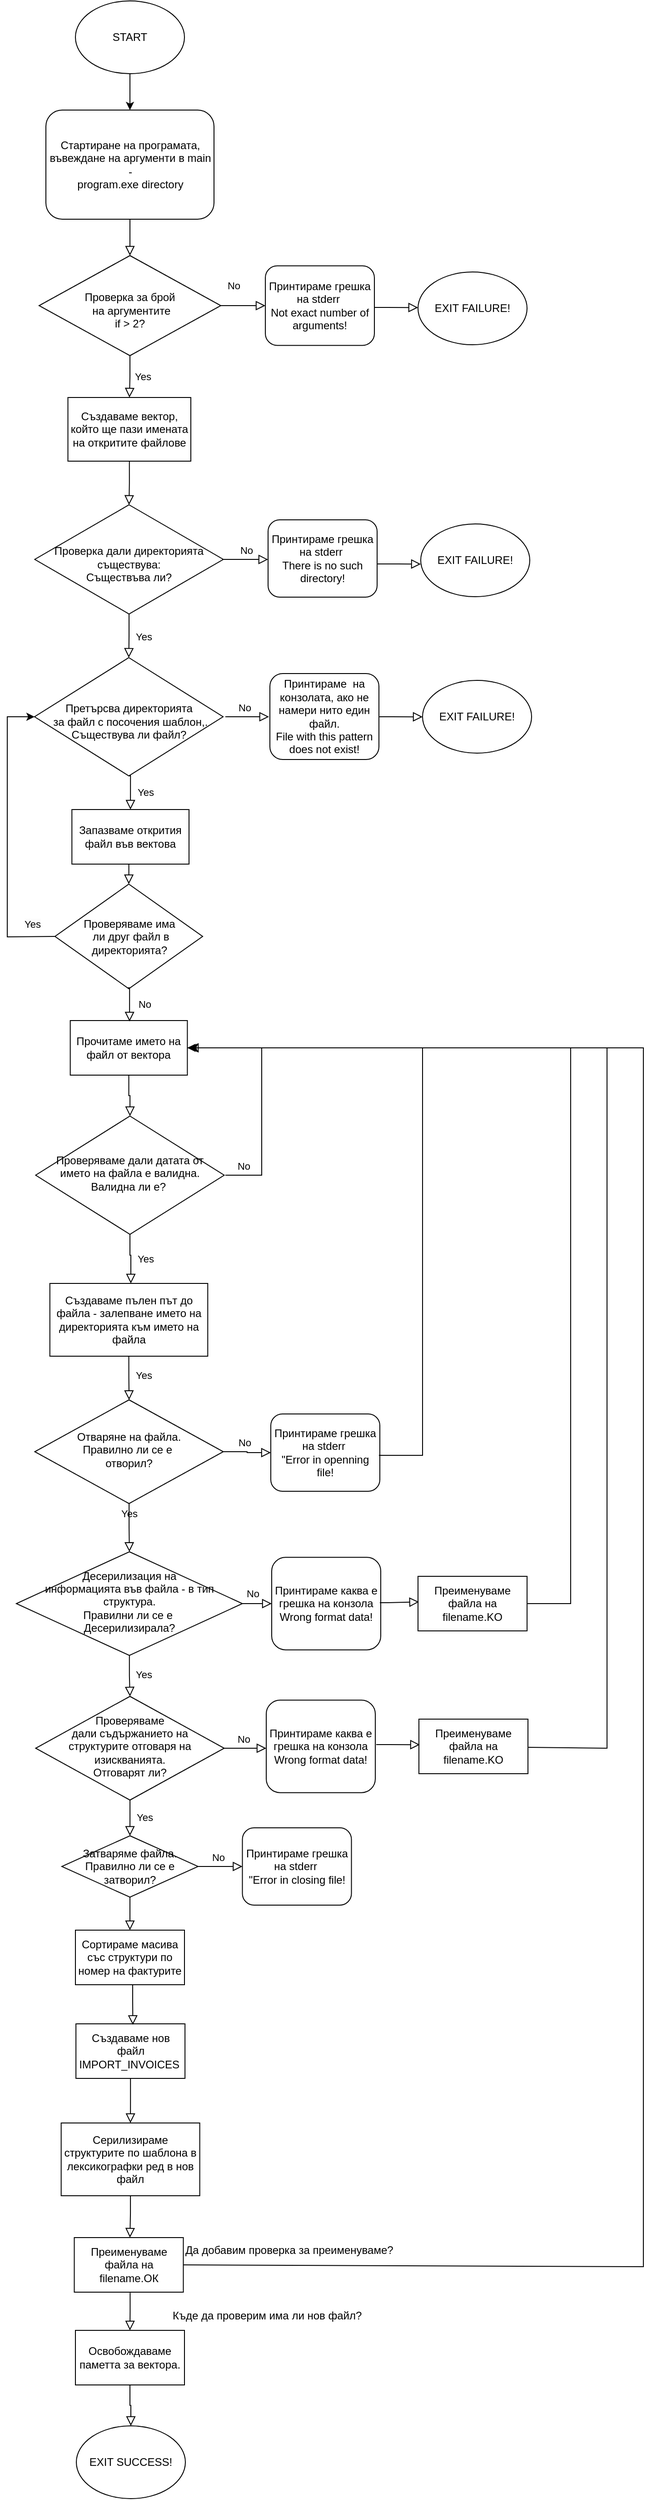 <mxfile version="20.8.4" type="device" pages="2"><diagram id="C5RBs43oDa-KdzZeNtuy" name="Page-1"><mxGraphModel dx="176" dy="1261" grid="1" gridSize="10" guides="1" tooltips="1" connect="1" arrows="1" fold="1" page="1" pageScale="1" pageWidth="827" pageHeight="1169" math="0" shadow="0"><root><mxCell id="WIyWlLk6GJQsqaUBKTNV-0"/><mxCell id="WIyWlLk6GJQsqaUBKTNV-1" parent="WIyWlLk6GJQsqaUBKTNV-0"/><mxCell id="WIyWlLk6GJQsqaUBKTNV-2" value="" style="rounded=0;html=1;jettySize=auto;orthogonalLoop=1;fontSize=11;endArrow=block;endFill=0;endSize=8;strokeWidth=1;shadow=0;labelBackgroundColor=none;edgeStyle=orthogonalEdgeStyle;" parent="WIyWlLk6GJQsqaUBKTNV-1" source="WIyWlLk6GJQsqaUBKTNV-3" target="WIyWlLk6GJQsqaUBKTNV-6" edge="1"><mxGeometry relative="1" as="geometry"/></mxCell><mxCell id="WIyWlLk6GJQsqaUBKTNV-3" value="Стартиране на програмата, въвеждане на аргументи в main -&lt;br&gt;program.exe directory" style="rounded=1;whiteSpace=wrap;html=1;fontSize=12;glass=0;strokeWidth=1;shadow=0;" parent="WIyWlLk6GJQsqaUBKTNV-1" vertex="1"><mxGeometry x="112.5" y="-381" width="185" height="120" as="geometry"/></mxCell><mxCell id="WIyWlLk6GJQsqaUBKTNV-4" value="Yes" style="rounded=0;html=1;jettySize=auto;orthogonalLoop=1;fontSize=11;endArrow=block;endFill=0;endSize=8;strokeWidth=1;shadow=0;labelBackgroundColor=none;edgeStyle=orthogonalEdgeStyle;" parent="WIyWlLk6GJQsqaUBKTNV-1" source="WIyWlLk6GJQsqaUBKTNV-6" target="nKXDPwm55FQTPDhnSvhN-3" edge="1"><mxGeometry x="0.011" y="15" relative="1" as="geometry"><mxPoint as="offset"/><mxPoint x="205" y="48" as="targetPoint"/></mxGeometry></mxCell><mxCell id="WIyWlLk6GJQsqaUBKTNV-5" value="No" style="edgeStyle=orthogonalEdgeStyle;rounded=0;html=1;jettySize=auto;orthogonalLoop=1;fontSize=11;endArrow=block;endFill=0;endSize=8;strokeWidth=1;shadow=0;labelBackgroundColor=none;entryX=0;entryY=0.5;entryDx=0;entryDy=0;" parent="WIyWlLk6GJQsqaUBKTNV-1" source="WIyWlLk6GJQsqaUBKTNV-6" target="WIyWlLk6GJQsqaUBKTNV-7" edge="1"><mxGeometry x="-0.002" y="11" relative="1" as="geometry"><mxPoint x="-11" y="-11" as="offset"/><mxPoint x="354" y="-50.9" as="targetPoint"/></mxGeometry></mxCell><mxCell id="WIyWlLk6GJQsqaUBKTNV-6" value="&lt;br&gt;Проверка за брой&lt;br&gt;&amp;nbsp;на аргументите&lt;br&gt;if &amp;gt; 2?" style="rhombus;whiteSpace=wrap;html=1;shadow=0;fontFamily=Helvetica;fontSize=12;align=center;strokeWidth=1;spacing=6;spacingTop=-4;" parent="WIyWlLk6GJQsqaUBKTNV-1" vertex="1"><mxGeometry x="105" y="-221" width="200" height="110" as="geometry"/></mxCell><mxCell id="WIyWlLk6GJQsqaUBKTNV-7" value="Принтираме грешка на stderr&amp;nbsp;&lt;br&gt;Not exact number of arguments!" style="rounded=1;whiteSpace=wrap;html=1;fontSize=12;glass=0;strokeWidth=1;shadow=0;" parent="WIyWlLk6GJQsqaUBKTNV-1" vertex="1"><mxGeometry x="354" y="-209.75" width="120" height="87.5" as="geometry"/></mxCell><mxCell id="WIyWlLk6GJQsqaUBKTNV-9" value="Yes" style="edgeStyle=orthogonalEdgeStyle;rounded=0;html=1;jettySize=auto;orthogonalLoop=1;fontSize=11;endArrow=block;endFill=0;endSize=8;strokeWidth=1;shadow=0;labelBackgroundColor=none;" parent="WIyWlLk6GJQsqaUBKTNV-1" edge="1"><mxGeometry x="0.094" y="15" relative="1" as="geometry"><mxPoint as="offset"/><mxPoint x="205" y="327" as="targetPoint"/><mxPoint x="205.1" y="284.942" as="sourcePoint"/><Array as="points"><mxPoint x="205" y="298"/><mxPoint x="205" y="298"/></Array></mxGeometry></mxCell><mxCell id="WIyWlLk6GJQsqaUBKTNV-10" value="&lt;br&gt;Проверка дали директорията съществува:&lt;br&gt;Съществъва ли?" style="rhombus;whiteSpace=wrap;html=1;shadow=0;fontFamily=Helvetica;fontSize=12;align=center;strokeWidth=1;spacing=6;spacingTop=-4;" parent="WIyWlLk6GJQsqaUBKTNV-1" vertex="1"><mxGeometry x="100.25" y="53" width="207.5" height="120" as="geometry"/></mxCell><mxCell id="VbQ-t6sSzpa7oyk72Iaw-1" value="Принтираме грешка на stderr&amp;nbsp;&lt;br&gt;There is no such directory!" style="rounded=1;whiteSpace=wrap;html=1;fontSize=12;glass=0;strokeWidth=1;shadow=0;" parent="WIyWlLk6GJQsqaUBKTNV-1" vertex="1"><mxGeometry x="357" y="69.5" width="120" height="85" as="geometry"/></mxCell><mxCell id="VbQ-t6sSzpa7oyk72Iaw-5" value="&lt;br&gt;Претърсва директорията&lt;br&gt;&amp;nbsp;за файл с посочения шаблон,.&lt;br&gt;Съществува ли файл?" style="rhombus;whiteSpace=wrap;html=1;shadow=0;fontFamily=Helvetica;fontSize=12;align=center;strokeWidth=1;spacing=6;spacingTop=-4;" parent="WIyWlLk6GJQsqaUBKTNV-1" vertex="1"><mxGeometry x="100" y="221" width="207.5" height="130" as="geometry"/></mxCell><mxCell id="VbQ-t6sSzpa7oyk72Iaw-7" value="No" style="rounded=0;html=1;jettySize=auto;orthogonalLoop=1;fontSize=11;endArrow=block;endFill=0;endSize=8;strokeWidth=1;shadow=0;labelBackgroundColor=none;edgeStyle=orthogonalEdgeStyle;" parent="WIyWlLk6GJQsqaUBKTNV-1" edge="1"><mxGeometry x="-0.123" y="10" relative="1" as="geometry"><mxPoint as="offset"/><mxPoint x="310" y="286" as="sourcePoint"/><mxPoint x="358" y="286" as="targetPoint"/></mxGeometry></mxCell><mxCell id="VbQ-t6sSzpa7oyk72Iaw-8" value="Принтираме&amp;nbsp; на конзолата, ако не намери нито един файл.&lt;br&gt;File with this pattern does not exist!" style="rounded=1;whiteSpace=wrap;html=1;fontSize=12;glass=0;strokeWidth=1;shadow=0;" parent="WIyWlLk6GJQsqaUBKTNV-1" vertex="1"><mxGeometry x="359" y="238.5" width="120" height="94.5" as="geometry"/></mxCell><mxCell id="VbQ-t6sSzpa7oyk72Iaw-13" value="Yes" style="edgeStyle=orthogonalEdgeStyle;rounded=0;html=1;jettySize=auto;orthogonalLoop=1;fontSize=11;endArrow=block;endFill=0;endSize=8;strokeWidth=1;shadow=0;labelBackgroundColor=none;exitX=0.5;exitY=1;exitDx=0;exitDy=0;entryX=0.5;entryY=0;entryDx=0;entryDy=0;" parent="WIyWlLk6GJQsqaUBKTNV-1" edge="1" target="i9OYWQM1-nhDbR9rejYN-2" source="VbQ-t6sSzpa7oyk72Iaw-5"><mxGeometry y="16" relative="1" as="geometry"><mxPoint as="offset"/><mxPoint x="204" y="349" as="sourcePoint"/><mxPoint x="203.8" y="389" as="targetPoint"/><Array as="points"/></mxGeometry></mxCell><mxCell id="VbQ-t6sSzpa7oyk72Iaw-16" value="Отваряне на файла.&lt;br&gt;Правилно ли се е&amp;nbsp;&lt;br&gt;отворил?" style="rhombus;whiteSpace=wrap;html=1;shadow=0;fontFamily=Helvetica;fontSize=12;align=center;strokeWidth=1;spacing=6;spacingTop=-4;" parent="WIyWlLk6GJQsqaUBKTNV-1" vertex="1"><mxGeometry x="100.25" y="1037" width="207.5" height="114" as="geometry"/></mxCell><mxCell id="VbQ-t6sSzpa7oyk72Iaw-17" value="Yes" style="edgeStyle=orthogonalEdgeStyle;rounded=0;html=1;jettySize=auto;orthogonalLoop=1;fontSize=11;endArrow=block;endFill=0;endSize=8;strokeWidth=1;shadow=0;labelBackgroundColor=none;" parent="WIyWlLk6GJQsqaUBKTNV-1" target="VbQ-t6sSzpa7oyk72Iaw-51" edge="1" source="VbQ-t6sSzpa7oyk72Iaw-16"><mxGeometry y="16" relative="1" as="geometry"><mxPoint as="offset"/><mxPoint x="204" y="1151" as="sourcePoint"/><mxPoint x="204" y="1211" as="targetPoint"/><Array as="points"/></mxGeometry></mxCell><mxCell id="VbQ-t6sSzpa7oyk72Iaw-22" value="No" style="rounded=0;html=1;jettySize=auto;orthogonalLoop=1;fontSize=11;endArrow=block;endFill=0;endSize=8;strokeWidth=1;shadow=0;labelBackgroundColor=none;edgeStyle=orthogonalEdgeStyle;" parent="WIyWlLk6GJQsqaUBKTNV-1" edge="1" target="VbQ-t6sSzpa7oyk72Iaw-24" source="VbQ-t6sSzpa7oyk72Iaw-16"><mxGeometry x="-0.123" y="10" relative="1" as="geometry"><mxPoint as="offset"/><mxPoint x="307.75" y="1094" as="sourcePoint"/><mxPoint x="360" y="1094" as="targetPoint"/></mxGeometry></mxCell><mxCell id="VbQ-t6sSzpa7oyk72Iaw-24" value="Принтираме грешка на stderr&amp;nbsp;&lt;br&gt;&quot;Error in openning file!" style="rounded=1;whiteSpace=wrap;html=1;fontSize=12;glass=0;strokeWidth=1;shadow=0;" parent="WIyWlLk6GJQsqaUBKTNV-1" vertex="1"><mxGeometry x="360" y="1052.5" width="120" height="85" as="geometry"/></mxCell><mxCell id="VbQ-t6sSzpa7oyk72Iaw-26" value="Yes" style="edgeStyle=orthogonalEdgeStyle;rounded=0;html=1;jettySize=auto;orthogonalLoop=1;fontSize=11;endArrow=block;endFill=0;endSize=8;strokeWidth=1;shadow=0;labelBackgroundColor=none;entryX=0.5;entryY=0;entryDx=0;entryDy=0;" parent="WIyWlLk6GJQsqaUBKTNV-1" target="cudLoJzHM23KIdH4dngR-6" edge="1" source="fqWjUokp-xI4BQfNV4D_-16"><mxGeometry y="16" relative="1" as="geometry"><mxPoint as="offset"/><mxPoint x="205" y="1478" as="sourcePoint"/><mxPoint x="205" y="1520" as="targetPoint"/><Array as="points"/></mxGeometry></mxCell><mxCell id="VbQ-t6sSzpa7oyk72Iaw-27" value="No" style="rounded=0;html=1;jettySize=auto;orthogonalLoop=1;fontSize=11;endArrow=block;endFill=0;endSize=8;strokeWidth=1;shadow=0;labelBackgroundColor=none;edgeStyle=orthogonalEdgeStyle;exitX=1;exitY=0.5;exitDx=0;exitDy=0;" parent="WIyWlLk6GJQsqaUBKTNV-1" edge="1" target="i9OYWQM1-nhDbR9rejYN-23" source="fqWjUokp-xI4BQfNV4D_-16"><mxGeometry x="-0.091" y="10" relative="1" as="geometry"><mxPoint as="offset"/><mxPoint x="310" y="1420" as="sourcePoint"/><mxPoint x="354" y="1420" as="targetPoint"/><Array as="points"><mxPoint x="340" y="1420"/><mxPoint x="340" y="1420"/></Array></mxGeometry></mxCell><mxCell id="VbQ-t6sSzpa7oyk72Iaw-39" value="Преименуваме файла на filename.ОК" style="rounded=0;whiteSpace=wrap;html=1;" parent="WIyWlLk6GJQsqaUBKTNV-1" vertex="1"><mxGeometry x="143.75" y="1958" width="120" height="60" as="geometry"/></mxCell><mxCell id="dRnJO3uTLVKjjvItrl3T-0" style="edgeStyle=none;rounded=0;orthogonalLoop=1;jettySize=auto;html=1;entryX=0;entryY=0.5;entryDx=0;entryDy=0;exitX=1;exitY=0.5;exitDx=0;exitDy=0;" parent="WIyWlLk6GJQsqaUBKTNV-1" source="VbQ-t6sSzpa7oyk72Iaw-39" target="i9OYWQM1-nhDbR9rejYN-6" edge="1"><mxGeometry relative="1" as="geometry"><Array as="points"><mxPoint x="770" y="1990"/><mxPoint x="770" y="650"/></Array><mxPoint x="270" y="1990" as="sourcePoint"/></mxGeometry></mxCell><mxCell id="VbQ-t6sSzpa7oyk72Iaw-40" value="Серилизираме структурите по шаблона в лексикографки ред в нов файл" style="rounded=0;whiteSpace=wrap;html=1;" parent="WIyWlLk6GJQsqaUBKTNV-1" vertex="1"><mxGeometry x="129.32" y="1832" width="152.5" height="80" as="geometry"/></mxCell><mxCell id="VbQ-t6sSzpa7oyk72Iaw-45" value="EXIT SUCCESS!" style="ellipse;whiteSpace=wrap;html=1;" parent="WIyWlLk6GJQsqaUBKTNV-1" vertex="1"><mxGeometry x="146" y="2165" width="120" height="80" as="geometry"/></mxCell><mxCell id="i9OYWQM1-nhDbR9rejYN-17" style="edgeStyle=orthogonalEdgeStyle;rounded=0;orthogonalLoop=1;jettySize=auto;html=1;exitX=1;exitY=0.75;exitDx=0;exitDy=0;" parent="WIyWlLk6GJQsqaUBKTNV-1" source="VbQ-t6sSzpa7oyk72Iaw-47" edge="1"><mxGeometry relative="1" as="geometry"><mxPoint x="460" y="1300" as="targetPoint"/></mxGeometry></mxCell><mxCell id="VbQ-t6sSzpa7oyk72Iaw-47" value="Принтираме каква е грешка на конзола&lt;br&gt;Wrong format data!" style="rounded=1;whiteSpace=wrap;html=1;fontSize=12;glass=0;strokeWidth=1;shadow=0;" parent="WIyWlLk6GJQsqaUBKTNV-1" vertex="1"><mxGeometry x="361" y="1210.13" width="120" height="101.75" as="geometry"/></mxCell><mxCell id="VbQ-t6sSzpa7oyk72Iaw-49" value="Преименуваме файла на filename.KO" style="rounded=0;whiteSpace=wrap;html=1;" parent="WIyWlLk6GJQsqaUBKTNV-1" vertex="1"><mxGeometry x="522" y="1231" width="120" height="60" as="geometry"/></mxCell><mxCell id="VbQ-t6sSzpa7oyk72Iaw-51" value="Десерилизация на &lt;br&gt;информацията във файла - в тип структура.&lt;br&gt;Правилни ли се е&amp;nbsp;&lt;br&gt;Десерилизирала?" style="rhombus;whiteSpace=wrap;html=1;shadow=0;fontFamily=Helvetica;fontSize=12;align=center;strokeWidth=1;spacing=6;spacingTop=-4;" parent="WIyWlLk6GJQsqaUBKTNV-1" vertex="1"><mxGeometry x="80" y="1204" width="248.75" height="114" as="geometry"/></mxCell><mxCell id="VbQ-t6sSzpa7oyk72Iaw-54" value="Yes" style="edgeStyle=orthogonalEdgeStyle;rounded=0;html=1;jettySize=auto;orthogonalLoop=1;fontSize=11;endArrow=block;endFill=0;endSize=8;strokeWidth=1;shadow=0;labelBackgroundColor=none;" parent="WIyWlLk6GJQsqaUBKTNV-1" target="fqWjUokp-xI4BQfNV4D_-16" edge="1" source="VbQ-t6sSzpa7oyk72Iaw-51"><mxGeometry x="0.014" y="15" relative="1" as="geometry"><mxPoint y="-1" as="offset"/><mxPoint x="205" y="1318" as="sourcePoint"/><mxPoint x="205" y="1378" as="targetPoint"/><Array as="points"/></mxGeometry></mxCell><mxCell id="fqWjUokp-xI4BQfNV4D_-1" value="" style="edgeStyle=orthogonalEdgeStyle;rounded=0;orthogonalLoop=1;jettySize=auto;html=1;" parent="WIyWlLk6GJQsqaUBKTNV-1" source="fqWjUokp-xI4BQfNV4D_-0" target="WIyWlLk6GJQsqaUBKTNV-3" edge="1"><mxGeometry relative="1" as="geometry"/></mxCell><mxCell id="fqWjUokp-xI4BQfNV4D_-0" value="START" style="ellipse;whiteSpace=wrap;html=1;" parent="WIyWlLk6GJQsqaUBKTNV-1" vertex="1"><mxGeometry x="145" y="-501" width="120" height="80" as="geometry"/></mxCell><mxCell id="fqWjUokp-xI4BQfNV4D_-3" value="No" style="edgeStyle=orthogonalEdgeStyle;rounded=0;html=1;jettySize=auto;orthogonalLoop=1;fontSize=11;endArrow=block;endFill=0;endSize=8;strokeWidth=1;shadow=0;labelBackgroundColor=none;" parent="WIyWlLk6GJQsqaUBKTNV-1" edge="1"><mxGeometry y="10" relative="1" as="geometry"><mxPoint as="offset"/><mxPoint x="308" y="113" as="sourcePoint"/><mxPoint x="357" y="113.1" as="targetPoint"/><Array as="points"><mxPoint x="340" y="113"/><mxPoint x="340" y="113"/></Array></mxGeometry></mxCell><mxCell id="fqWjUokp-xI4BQfNV4D_-7" value="" style="rounded=0;html=1;jettySize=auto;orthogonalLoop=1;fontSize=11;endArrow=block;endFill=0;endSize=8;strokeWidth=1;shadow=0;labelBackgroundColor=none;edgeStyle=orthogonalEdgeStyle;entryX=0;entryY=0.5;entryDx=0;entryDy=0;" parent="WIyWlLk6GJQsqaUBKTNV-1" edge="1"><mxGeometry relative="1" as="geometry"><mxPoint x="480" y="1260" as="sourcePoint"/><mxPoint x="523" y="1259.125" as="targetPoint"/><Array as="points"><mxPoint x="489" y="1259"/></Array></mxGeometry></mxCell><mxCell id="fqWjUokp-xI4BQfNV4D_-16" value="Проверяваме &lt;br&gt;дали съдържанието на &lt;br&gt;структурите отговаря на изискванията.&lt;br&gt;Отговарят ли?" style="rhombus;whiteSpace=wrap;html=1;shadow=0;fontFamily=Helvetica;fontSize=12;align=center;strokeWidth=1;spacing=6;spacingTop=-4;" parent="WIyWlLk6GJQsqaUBKTNV-1" vertex="1"><mxGeometry x="101.25" y="1363" width="207.5" height="114" as="geometry"/></mxCell><mxCell id="fqWjUokp-xI4BQfNV4D_-20" value="" style="rounded=0;html=1;jettySize=auto;orthogonalLoop=1;fontSize=11;endArrow=block;endFill=0;endSize=8;strokeWidth=1;shadow=0;labelBackgroundColor=none;edgeStyle=orthogonalEdgeStyle;" parent="WIyWlLk6GJQsqaUBKTNV-1" edge="1" target="VbQ-t6sSzpa7oyk72Iaw-39" source="VbQ-t6sSzpa7oyk72Iaw-40"><mxGeometry relative="1" as="geometry"><mxPoint x="205" y="1911" as="sourcePoint"/><mxPoint x="204.75" y="1958" as="targetPoint"/><Array as="points"><mxPoint x="206" y="1931"/><mxPoint x="205" y="1931"/></Array></mxGeometry></mxCell><mxCell id="_cRqIwFtcBQXoF1q1GgK-0" value="Създаваме пълен път до файла - залепване името на директорията към името на файла" style="rounded=0;whiteSpace=wrap;html=1;" parent="WIyWlLk6GJQsqaUBKTNV-1" vertex="1"><mxGeometry x="116.88" y="909" width="173.75" height="80" as="geometry"/></mxCell><mxCell id="_cRqIwFtcBQXoF1q1GgK-1" value="Yes" style="edgeStyle=orthogonalEdgeStyle;rounded=0;html=1;jettySize=auto;orthogonalLoop=1;fontSize=11;endArrow=block;endFill=0;endSize=8;strokeWidth=1;shadow=0;labelBackgroundColor=none;exitX=0.5;exitY=1;exitDx=0;exitDy=0;" parent="WIyWlLk6GJQsqaUBKTNV-1" source="_cRqIwFtcBQXoF1q1GgK-0" edge="1" target="VbQ-t6sSzpa7oyk72Iaw-16"><mxGeometry x="-0.127" y="16" relative="1" as="geometry"><mxPoint as="offset"/><mxPoint x="310" y="989" as="sourcePoint"/><mxPoint x="204" y="1037" as="targetPoint"/><Array as="points"/></mxGeometry></mxCell><mxCell id="nKXDPwm55FQTPDhnSvhN-0" value="EXIT FAILURE!" style="ellipse;whiteSpace=wrap;html=1;" parent="WIyWlLk6GJQsqaUBKTNV-1" vertex="1"><mxGeometry x="522" y="-203" width="120" height="80" as="geometry"/></mxCell><mxCell id="nKXDPwm55FQTPDhnSvhN-1" value="" style="rounded=0;html=1;jettySize=auto;orthogonalLoop=1;fontSize=11;endArrow=block;endFill=0;endSize=8;strokeWidth=1;shadow=0;labelBackgroundColor=none;edgeStyle=orthogonalEdgeStyle;entryX=0;entryY=0.5;entryDx=0;entryDy=0;" parent="WIyWlLk6GJQsqaUBKTNV-1" edge="1"><mxGeometry relative="1" as="geometry"><mxPoint x="474" y="-164" as="sourcePoint"/><mxPoint x="522" y="-163.875" as="targetPoint"/><Array as="points"><mxPoint x="488" y="-164"/></Array></mxGeometry></mxCell><mxCell id="nKXDPwm55FQTPDhnSvhN-3" value="Създаваме вектор, който ще пази имената на откритите файлове" style="rounded=0;whiteSpace=wrap;html=1;" parent="WIyWlLk6GJQsqaUBKTNV-1" vertex="1"><mxGeometry x="136.75" y="-65" width="135.25" height="70" as="geometry"/></mxCell><mxCell id="nKXDPwm55FQTPDhnSvhN-4" value="" style="rounded=0;html=1;jettySize=auto;orthogonalLoop=1;fontSize=11;endArrow=block;endFill=0;endSize=8;strokeWidth=1;shadow=0;labelBackgroundColor=none;edgeStyle=orthogonalEdgeStyle;exitX=0.5;exitY=1;exitDx=0;exitDy=0;entryX=0.5;entryY=0;entryDx=0;entryDy=0;" parent="WIyWlLk6GJQsqaUBKTNV-1" source="nKXDPwm55FQTPDhnSvhN-3" target="WIyWlLk6GJQsqaUBKTNV-10" edge="1"><mxGeometry relative="1" as="geometry"><mxPoint x="205" y="126" as="sourcePoint"/><mxPoint x="205" y="166" as="targetPoint"/></mxGeometry></mxCell><mxCell id="nKXDPwm55FQTPDhnSvhN-7" value="EXIT FAILURE!" style="ellipse;whiteSpace=wrap;html=1;" parent="WIyWlLk6GJQsqaUBKTNV-1" vertex="1"><mxGeometry x="525" y="74" width="120" height="80" as="geometry"/></mxCell><mxCell id="nKXDPwm55FQTPDhnSvhN-8" value="" style="rounded=0;html=1;jettySize=auto;orthogonalLoop=1;fontSize=11;endArrow=block;endFill=0;endSize=8;strokeWidth=1;shadow=0;labelBackgroundColor=none;edgeStyle=orthogonalEdgeStyle;entryX=0;entryY=0.5;entryDx=0;entryDy=0;" parent="WIyWlLk6GJQsqaUBKTNV-1" edge="1"><mxGeometry relative="1" as="geometry"><mxPoint x="477" y="118" as="sourcePoint"/><mxPoint x="525" y="118.125" as="targetPoint"/><Array as="points"><mxPoint x="500" y="118"/><mxPoint x="500" y="118"/></Array></mxGeometry></mxCell><mxCell id="nKXDPwm55FQTPDhnSvhN-9" value="EXIT FAILURE!" style="ellipse;whiteSpace=wrap;html=1;" parent="WIyWlLk6GJQsqaUBKTNV-1" vertex="1"><mxGeometry x="527" y="246" width="120" height="80" as="geometry"/></mxCell><mxCell id="nKXDPwm55FQTPDhnSvhN-10" value="" style="rounded=0;html=1;jettySize=auto;orthogonalLoop=1;fontSize=11;endArrow=block;endFill=0;endSize=8;strokeWidth=1;shadow=0;labelBackgroundColor=none;edgeStyle=orthogonalEdgeStyle;entryX=0;entryY=0.5;entryDx=0;entryDy=0;" parent="WIyWlLk6GJQsqaUBKTNV-1" edge="1"><mxGeometry relative="1" as="geometry"><mxPoint x="479" y="286" as="sourcePoint"/><mxPoint x="527" y="286.125" as="targetPoint"/><Array as="points"><mxPoint x="493" y="286"/></Array></mxGeometry></mxCell><mxCell id="i9OYWQM1-nhDbR9rejYN-2" value="Запазваме открития файл във вектова" style="rounded=0;whiteSpace=wrap;html=1;" parent="WIyWlLk6GJQsqaUBKTNV-1" vertex="1"><mxGeometry x="141.13" y="388" width="128.87" height="60" as="geometry"/></mxCell><mxCell id="i9OYWQM1-nhDbR9rejYN-3" value="" style="endArrow=classic;html=1;rounded=0;exitX=0;exitY=0.5;exitDx=0;exitDy=0;entryX=0;entryY=0.5;entryDx=0;entryDy=0;" parent="WIyWlLk6GJQsqaUBKTNV-1" source="cudLoJzHM23KIdH4dngR-0" target="VbQ-t6sSzpa7oyk72Iaw-5" edge="1"><mxGeometry width="50" height="50" relative="1" as="geometry"><mxPoint x="100" y="418" as="sourcePoint"/><mxPoint x="100" y="288" as="targetPoint"/><Array as="points"><mxPoint x="70" y="528"/><mxPoint x="70" y="286"/></Array></mxGeometry></mxCell><mxCell id="i9OYWQM1-nhDbR9rejYN-4" value="Yes" style="edgeStyle=orthogonalEdgeStyle;rounded=0;html=1;jettySize=auto;orthogonalLoop=1;fontSize=11;endArrow=block;endFill=0;endSize=8;strokeWidth=1;shadow=0;labelBackgroundColor=none;exitX=0.5;exitY=1;exitDx=0;exitDy=0;" parent="WIyWlLk6GJQsqaUBKTNV-1" edge="1" target="VbQ-t6sSzpa7oyk72Iaw-5" source="WIyWlLk6GJQsqaUBKTNV-10"><mxGeometry x="-0.005" y="16" relative="1" as="geometry"><mxPoint x="16" y="-15" as="offset"/><mxPoint x="204" y="176" as="sourcePoint"/><mxPoint x="205" y="221" as="targetPoint"/><Array as="points"/></mxGeometry></mxCell><mxCell id="i9OYWQM1-nhDbR9rejYN-5" value="" style="rounded=0;html=1;jettySize=auto;orthogonalLoop=1;fontSize=11;endArrow=block;endFill=0;endSize=8;strokeWidth=1;shadow=0;labelBackgroundColor=none;edgeStyle=orthogonalEdgeStyle;entryX=0.5;entryY=0;entryDx=0;entryDy=0;" parent="WIyWlLk6GJQsqaUBKTNV-1" edge="1" target="cudLoJzHM23KIdH4dngR-0" source="i9OYWQM1-nhDbR9rejYN-2"><mxGeometry relative="1" as="geometry"><mxPoint x="204.375" y="571" as="sourcePoint"/><mxPoint x="204" y="619" as="targetPoint"/><Array as="points"><mxPoint x="204" y="460"/></Array></mxGeometry></mxCell><mxCell id="i9OYWQM1-nhDbR9rejYN-6" value="Прочитаме името на файл от вектора" style="rounded=0;whiteSpace=wrap;html=1;" parent="WIyWlLk6GJQsqaUBKTNV-1" vertex="1"><mxGeometry x="139.32" y="620" width="128.87" height="60" as="geometry"/></mxCell><mxCell id="i9OYWQM1-nhDbR9rejYN-7" value="Проверяваме дали датата от името на файла е валидна.&lt;br&gt;Валидна ли е?&amp;nbsp;" style="rhombus;whiteSpace=wrap;html=1;shadow=0;fontFamily=Helvetica;fontSize=12;align=center;strokeWidth=1;spacing=6;spacingTop=-4;" parent="WIyWlLk6GJQsqaUBKTNV-1" vertex="1"><mxGeometry x="101.25" y="725" width="207.5" height="130" as="geometry"/></mxCell><mxCell id="i9OYWQM1-nhDbR9rejYN-8" value="" style="rounded=0;html=1;jettySize=auto;orthogonalLoop=1;fontSize=11;endArrow=block;endFill=0;endSize=8;strokeWidth=1;shadow=0;labelBackgroundColor=none;edgeStyle=orthogonalEdgeStyle;" parent="WIyWlLk6GJQsqaUBKTNV-1" edge="1" target="i9OYWQM1-nhDbR9rejYN-7" source="i9OYWQM1-nhDbR9rejYN-6"><mxGeometry relative="1" as="geometry"><mxPoint x="204" y="680" as="sourcePoint"/><mxPoint x="204" y="727" as="targetPoint"/><Array as="points"/></mxGeometry></mxCell><mxCell id="i9OYWQM1-nhDbR9rejYN-13" value="No" style="edgeStyle=orthogonalEdgeStyle;rounded=0;html=1;jettySize=auto;orthogonalLoop=1;fontSize=11;endArrow=block;endFill=0;endSize=8;strokeWidth=1;shadow=0;labelBackgroundColor=none;" parent="WIyWlLk6GJQsqaUBKTNV-1" edge="1"><mxGeometry x="-0.846" y="10" relative="1" as="geometry"><mxPoint as="offset"/><mxPoint x="310" y="790" as="sourcePoint"/><mxPoint x="270" y="650" as="targetPoint"/><Array as="points"><mxPoint x="350" y="790"/><mxPoint x="350" y="650"/></Array></mxGeometry></mxCell><mxCell id="i9OYWQM1-nhDbR9rejYN-15" value="Yes" style="edgeStyle=orthogonalEdgeStyle;rounded=0;html=1;jettySize=auto;orthogonalLoop=1;fontSize=11;endArrow=block;endFill=0;endSize=8;strokeWidth=1;shadow=0;labelBackgroundColor=none;exitX=0.5;exitY=1;exitDx=0;exitDy=0;" parent="WIyWlLk6GJQsqaUBKTNV-1" source="i9OYWQM1-nhDbR9rejYN-7" edge="1" target="_cRqIwFtcBQXoF1q1GgK-0"><mxGeometry y="16" relative="1" as="geometry"><mxPoint as="offset"/><mxPoint x="206" y="869" as="sourcePoint"/><mxPoint x="205.8" y="909" as="targetPoint"/><Array as="points"><mxPoint x="205" y="878"/><mxPoint x="206" y="878"/></Array></mxGeometry></mxCell><mxCell id="i9OYWQM1-nhDbR9rejYN-20" value="No" style="rounded=0;html=1;jettySize=auto;orthogonalLoop=1;fontSize=11;endArrow=block;endFill=0;endSize=8;strokeWidth=1;shadow=0;labelBackgroundColor=none;edgeStyle=orthogonalEdgeStyle;" parent="WIyWlLk6GJQsqaUBKTNV-1" edge="1" target="VbQ-t6sSzpa7oyk72Iaw-47" source="VbQ-t6sSzpa7oyk72Iaw-51"><mxGeometry x="-0.53" y="11" relative="1" as="geometry"><mxPoint as="offset"/><mxPoint x="330" y="1261" as="sourcePoint"/><mxPoint x="360" y="1261" as="targetPoint"/></mxGeometry></mxCell><mxCell id="i9OYWQM1-nhDbR9rejYN-23" value="Принтираме каква е грешка на конзола&lt;br&gt;Wrong format data!" style="rounded=1;whiteSpace=wrap;html=1;fontSize=12;glass=0;strokeWidth=1;shadow=0;" parent="WIyWlLk6GJQsqaUBKTNV-1" vertex="1"><mxGeometry x="355" y="1367.13" width="120" height="101.75" as="geometry"/></mxCell><mxCell id="i9OYWQM1-nhDbR9rejYN-24" value="Преименуваме файла на filename.KO" style="rounded=0;whiteSpace=wrap;html=1;" parent="WIyWlLk6GJQsqaUBKTNV-1" vertex="1"><mxGeometry x="523" y="1388" width="120" height="60" as="geometry"/></mxCell><mxCell id="i9OYWQM1-nhDbR9rejYN-25" value="" style="rounded=0;html=1;jettySize=auto;orthogonalLoop=1;fontSize=11;endArrow=block;endFill=0;endSize=8;strokeWidth=1;shadow=0;labelBackgroundColor=none;edgeStyle=orthogonalEdgeStyle;entryX=0;entryY=0.5;entryDx=0;entryDy=0;" parent="WIyWlLk6GJQsqaUBKTNV-1" edge="1"><mxGeometry relative="1" as="geometry"><mxPoint x="476" y="1416" as="sourcePoint"/><mxPoint x="524" y="1416.125" as="targetPoint"/><Array as="points"><mxPoint x="490" y="1416"/></Array></mxGeometry></mxCell><mxCell id="i9OYWQM1-nhDbR9rejYN-26" value="" style="endArrow=classic;html=1;rounded=0;exitX=1;exitY=0.5;exitDx=0;exitDy=0;" parent="WIyWlLk6GJQsqaUBKTNV-1" source="VbQ-t6sSzpa7oyk72Iaw-49" edge="1"><mxGeometry width="50" height="50" relative="1" as="geometry"><mxPoint x="600" y="1240" as="sourcePoint"/><mxPoint x="270" y="650" as="targetPoint"/><Array as="points"><mxPoint x="690" y="1261"/><mxPoint x="690" y="650"/></Array></mxGeometry></mxCell><mxCell id="i9OYWQM1-nhDbR9rejYN-27" value="" style="endArrow=classic;html=1;rounded=0;exitX=1;exitY=0.5;exitDx=0;exitDy=0;" parent="WIyWlLk6GJQsqaUBKTNV-1" edge="1"><mxGeometry width="50" height="50" relative="1" as="geometry"><mxPoint x="643" y="1419" as="sourcePoint"/><mxPoint x="271" y="650" as="targetPoint"/><Array as="points"><mxPoint x="730" y="1420"/><mxPoint x="730" y="650"/></Array></mxGeometry></mxCell><mxCell id="i9OYWQM1-nhDbR9rejYN-31" value="Сортираме масива със структури по номер на фактурите" style="rounded=0;whiteSpace=wrap;html=1;" parent="WIyWlLk6GJQsqaUBKTNV-1" vertex="1"><mxGeometry x="145" y="1620" width="120" height="60" as="geometry"/></mxCell><mxCell id="i9OYWQM1-nhDbR9rejYN-32" value="" style="rounded=0;html=1;jettySize=auto;orthogonalLoop=1;fontSize=11;endArrow=block;endFill=0;endSize=8;strokeWidth=1;shadow=0;labelBackgroundColor=none;edgeStyle=orthogonalEdgeStyle;exitX=0.5;exitY=1;exitDx=0;exitDy=0;" parent="WIyWlLk6GJQsqaUBKTNV-1" target="i9OYWQM1-nhDbR9rejYN-31" edge="1" source="cudLoJzHM23KIdH4dngR-6"><mxGeometry relative="1" as="geometry"><mxPoint x="205.57" y="1580" as="sourcePoint"/><mxPoint x="255" y="1594.125" as="targetPoint"/><Array as="points"/></mxGeometry></mxCell><mxCell id="i9OYWQM1-nhDbR9rejYN-33" value="Създаваме нов файл&lt;br&gt;&lt;span&gt;IMPORT_INVOICES&lt;/span&gt;&amp;nbsp;" style="rounded=0;whiteSpace=wrap;html=1;" parent="WIyWlLk6GJQsqaUBKTNV-1" vertex="1"><mxGeometry x="145.57" y="1723" width="120" height="60" as="geometry"/></mxCell><mxCell id="i9OYWQM1-nhDbR9rejYN-34" value="" style="rounded=0;html=1;jettySize=auto;orthogonalLoop=1;fontSize=11;endArrow=block;endFill=0;endSize=8;strokeWidth=1;shadow=0;labelBackgroundColor=none;edgeStyle=orthogonalEdgeStyle;entryX=0.522;entryY=0.019;entryDx=0;entryDy=0;entryPerimeter=0;" parent="WIyWlLk6GJQsqaUBKTNV-1" edge="1" target="i9OYWQM1-nhDbR9rejYN-33" source="i9OYWQM1-nhDbR9rejYN-31"><mxGeometry relative="1" as="geometry"><mxPoint x="208" y="1680" as="sourcePoint"/><mxPoint x="207.75" y="1725" as="targetPoint"/><Array as="points"><mxPoint x="208" y="1698"/><mxPoint x="208" y="1698"/></Array></mxGeometry></mxCell><mxCell id="i9OYWQM1-nhDbR9rejYN-35" value="" style="rounded=0;html=1;jettySize=auto;orthogonalLoop=1;fontSize=11;endArrow=block;endFill=0;endSize=8;strokeWidth=1;shadow=0;labelBackgroundColor=none;edgeStyle=orthogonalEdgeStyle;" parent="WIyWlLk6GJQsqaUBKTNV-1" edge="1" target="VbQ-t6sSzpa7oyk72Iaw-40" source="i9OYWQM1-nhDbR9rejYN-33"><mxGeometry relative="1" as="geometry"><mxPoint x="208.0" y="1784" as="sourcePoint"/><mxPoint x="207.75" y="1831" as="targetPoint"/><Array as="points"/></mxGeometry></mxCell><mxCell id="i9OYWQM1-nhDbR9rejYN-36" value="" style="rounded=0;html=1;jettySize=auto;orthogonalLoop=1;fontSize=11;endArrow=block;endFill=0;endSize=8;strokeWidth=1;shadow=0;labelBackgroundColor=none;edgeStyle=orthogonalEdgeStyle;exitX=0.512;exitY=1.01;exitDx=0;exitDy=0;exitPerimeter=0;" parent="WIyWlLk6GJQsqaUBKTNV-1" edge="1" target="UkSXuRGbbigfiVbw_BOx-6" source="VbQ-t6sSzpa7oyk72Iaw-39"><mxGeometry relative="1" as="geometry"><mxPoint x="208" y="2016" as="sourcePoint"/><mxPoint x="207.75" y="2063" as="targetPoint"/><Array as="points"/></mxGeometry></mxCell><mxCell id="i9OYWQM1-nhDbR9rejYN-37" value="" style="endArrow=classic;html=1;rounded=0;exitX=1;exitY=0.5;exitDx=0;exitDy=0;entryX=1;entryY=0.5;entryDx=0;entryDy=0;" parent="WIyWlLk6GJQsqaUBKTNV-1" target="i9OYWQM1-nhDbR9rejYN-6" edge="1"><mxGeometry width="50" height="50" relative="1" as="geometry"><mxPoint x="479" y="1098" as="sourcePoint"/><mxPoint x="107" y="487" as="targetPoint"/><Array as="points"><mxPoint x="527" y="1098"/><mxPoint x="527" y="650"/></Array></mxGeometry></mxCell><mxCell id="cudLoJzHM23KIdH4dngR-0" value="Проверяваме има&lt;br&gt;&amp;nbsp;ли друг файл в &lt;br&gt;директорията?" style="rhombus;whiteSpace=wrap;html=1;" parent="WIyWlLk6GJQsqaUBKTNV-1" vertex="1"><mxGeometry x="122.5" y="470" width="162.5" height="115" as="geometry"/></mxCell><mxCell id="cudLoJzHM23KIdH4dngR-4" value="No" style="rounded=0;html=1;jettySize=auto;orthogonalLoop=1;fontSize=11;endArrow=block;endFill=0;endSize=8;strokeWidth=1;shadow=0;labelBackgroundColor=none;edgeStyle=orthogonalEdgeStyle;entryX=0;entryY=0.5;entryDx=0;entryDy=0;exitX=1;exitY=0.5;exitDx=0;exitDy=0;" parent="WIyWlLk6GJQsqaUBKTNV-1" edge="1" target="cudLoJzHM23KIdH4dngR-5" source="cudLoJzHM23KIdH4dngR-6"><mxGeometry x="-0.123" y="10" relative="1" as="geometry"><mxPoint as="offset"/><mxPoint x="273.0" y="1549" as="sourcePoint"/><mxPoint x="325.25" y="1549" as="targetPoint"/><Array as="points"/></mxGeometry></mxCell><mxCell id="cudLoJzHM23KIdH4dngR-5" value="Принтираме грешка на stderr&amp;nbsp;&lt;br&gt;&quot;Error in closing file!" style="rounded=1;whiteSpace=wrap;html=1;fontSize=12;glass=0;strokeWidth=1;shadow=0;" parent="WIyWlLk6GJQsqaUBKTNV-1" vertex="1"><mxGeometry x="328.75" y="1507.5" width="120" height="85" as="geometry"/></mxCell><mxCell id="cudLoJzHM23KIdH4dngR-6" value="Затваряме файла.&lt;br&gt;Правилно ли се е затворил?" style="rhombus;whiteSpace=wrap;html=1;" parent="WIyWlLk6GJQsqaUBKTNV-1" vertex="1"><mxGeometry x="130" y="1516.25" width="150" height="67.5" as="geometry"/></mxCell><mxCell id="cudLoJzHM23KIdH4dngR-8" value="&lt;div style=&quot;text-align: center;&quot;&gt;Да добавим проверка за преименуваме?&lt;/div&gt;" style="text;whiteSpace=wrap;html=1;" parent="WIyWlLk6GJQsqaUBKTNV-1" vertex="1"><mxGeometry x="263.75" y="1958" width="240" height="40" as="geometry"/></mxCell><mxCell id="cudLoJzHM23KIdH4dngR-9" value="&lt;div style=&quot;text-align: center;&quot;&gt;Къде да проверим има ли нов файл?&lt;/div&gt;" style="text;whiteSpace=wrap;html=1;" parent="WIyWlLk6GJQsqaUBKTNV-1" vertex="1"><mxGeometry x="250" y="2030" width="240" height="40" as="geometry"/></mxCell><mxCell id="cudLoJzHM23KIdH4dngR-10" value="&lt;div style=&quot;text-align: center;&quot;&gt;&lt;br&gt;&lt;/div&gt;" style="text;whiteSpace=wrap;html=1;" parent="WIyWlLk6GJQsqaUBKTNV-1" vertex="1"><mxGeometry x="287" y="1743" width="240" height="40" as="geometry"/></mxCell><mxCell id="UkSXuRGbbigfiVbw_BOx-4" value="No" style="edgeStyle=orthogonalEdgeStyle;rounded=0;html=1;jettySize=auto;orthogonalLoop=1;fontSize=11;endArrow=block;endFill=0;endSize=8;strokeWidth=1;shadow=0;labelBackgroundColor=none;exitX=0.5;exitY=1;exitDx=0;exitDy=0;entryX=0.5;entryY=0;entryDx=0;entryDy=0;" edge="1" parent="WIyWlLk6GJQsqaUBKTNV-1"><mxGeometry y="16" relative="1" as="geometry"><mxPoint as="offset"/><mxPoint x="202.75" y="584" as="sourcePoint"/><mxPoint x="204.565" y="621" as="targetPoint"/><Array as="points"/></mxGeometry></mxCell><mxCell id="UkSXuRGbbigfiVbw_BOx-5" value="&lt;span style=&quot;color: rgb(0, 0, 0); font-family: Helvetica; font-size: 11px; font-style: normal; font-variant-ligatures: normal; font-variant-caps: normal; font-weight: 400; letter-spacing: normal; orphans: 2; text-align: center; text-indent: 0px; text-transform: none; widows: 2; word-spacing: 0px; -webkit-text-stroke-width: 0px; background-color: rgb(251, 251, 251); text-decoration-thickness: initial; text-decoration-style: initial; text-decoration-color: initial; float: none; display: inline !important;&quot;&gt;Yes&lt;/span&gt;" style="text;whiteSpace=wrap;html=1;" vertex="1" parent="WIyWlLk6GJQsqaUBKTNV-1"><mxGeometry x="86.75" y="500" width="50" height="40" as="geometry"/></mxCell><mxCell id="UkSXuRGbbigfiVbw_BOx-6" value="Освобождаваме паметта за вектора." style="rounded=0;whiteSpace=wrap;html=1;" vertex="1" parent="WIyWlLk6GJQsqaUBKTNV-1"><mxGeometry x="145" y="2060" width="120" height="60" as="geometry"/></mxCell><mxCell id="UkSXuRGbbigfiVbw_BOx-7" value="" style="rounded=0;html=1;jettySize=auto;orthogonalLoop=1;fontSize=11;endArrow=block;endFill=0;endSize=8;strokeWidth=1;shadow=0;labelBackgroundColor=none;edgeStyle=orthogonalEdgeStyle;" edge="1" parent="WIyWlLk6GJQsqaUBKTNV-1" source="UkSXuRGbbigfiVbw_BOx-6" target="VbQ-t6sSzpa7oyk72Iaw-45"><mxGeometry relative="1" as="geometry"><mxPoint x="215.19" y="2117.6" as="sourcePoint"/><mxPoint x="205" y="2160" as="targetPoint"/><Array as="points"/></mxGeometry></mxCell></root></mxGraphModel></diagram><diagram id="1cmKVtUhOmarvpxVHk-L" name="Страница-2"><mxGraphModel dx="1206" dy="549" grid="1" gridSize="10" guides="1" tooltips="1" connect="1" arrows="1" fold="1" page="1" pageScale="1" pageWidth="827" pageHeight="1169" math="0" shadow="0"><root><mxCell id="0"/><mxCell id="1" parent="0"/></root></mxGraphModel></diagram></mxfile>